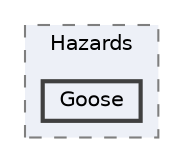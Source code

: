 digraph "Assets/Scripts/Hazards/Goose"
{
 // LATEX_PDF_SIZE
  bgcolor="transparent";
  edge [fontname=Helvetica,fontsize=10,labelfontname=Helvetica,labelfontsize=10];
  node [fontname=Helvetica,fontsize=10,shape=box,height=0.2,width=0.4];
  compound=true
  subgraph clusterdir_a8c06cff2ef4bb486d7caadbbf950207 {
    graph [ bgcolor="#edf0f7", pencolor="grey50", label="Hazards", fontname=Helvetica,fontsize=10 style="filled,dashed", URL="dir_a8c06cff2ef4bb486d7caadbbf950207.html",tooltip=""]
  dir_031219f092883d0c007df3776858395f [label="Goose", fillcolor="#edf0f7", color="grey25", style="filled,bold", URL="dir_031219f092883d0c007df3776858395f.html",tooltip=""];
  }
}
